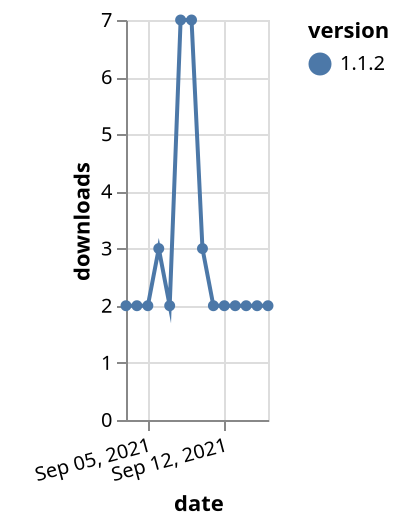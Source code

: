 {"$schema": "https://vega.github.io/schema/vega-lite/v5.json", "description": "A simple bar chart with embedded data.", "data": {"values": [{"date": "2021-09-03", "total": 3741, "delta": 2, "version": "1.1.2"}, {"date": "2021-09-04", "total": 3743, "delta": 2, "version": "1.1.2"}, {"date": "2021-09-05", "total": 3745, "delta": 2, "version": "1.1.2"}, {"date": "2021-09-06", "total": 3748, "delta": 3, "version": "1.1.2"}, {"date": "2021-09-07", "total": 3750, "delta": 2, "version": "1.1.2"}, {"date": "2021-09-08", "total": 3757, "delta": 7, "version": "1.1.2"}, {"date": "2021-09-09", "total": 3764, "delta": 7, "version": "1.1.2"}, {"date": "2021-09-10", "total": 3767, "delta": 3, "version": "1.1.2"}, {"date": "2021-09-11", "total": 3769, "delta": 2, "version": "1.1.2"}, {"date": "2021-09-12", "total": 3771, "delta": 2, "version": "1.1.2"}, {"date": "2021-09-13", "total": 3773, "delta": 2, "version": "1.1.2"}, {"date": "2021-09-14", "total": 3775, "delta": 2, "version": "1.1.2"}, {"date": "2021-09-15", "total": 3777, "delta": 2, "version": "1.1.2"}, {"date": "2021-09-16", "total": 3779, "delta": 2, "version": "1.1.2"}]}, "width": "container", "mark": {"type": "line", "point": {"filled": true}}, "encoding": {"x": {"field": "date", "type": "temporal", "timeUnit": "yearmonthdate", "title": "date", "axis": {"labelAngle": -15}}, "y": {"field": "delta", "type": "quantitative", "title": "downloads"}, "color": {"field": "version", "type": "nominal"}, "tooltip": {"field": "delta"}}}